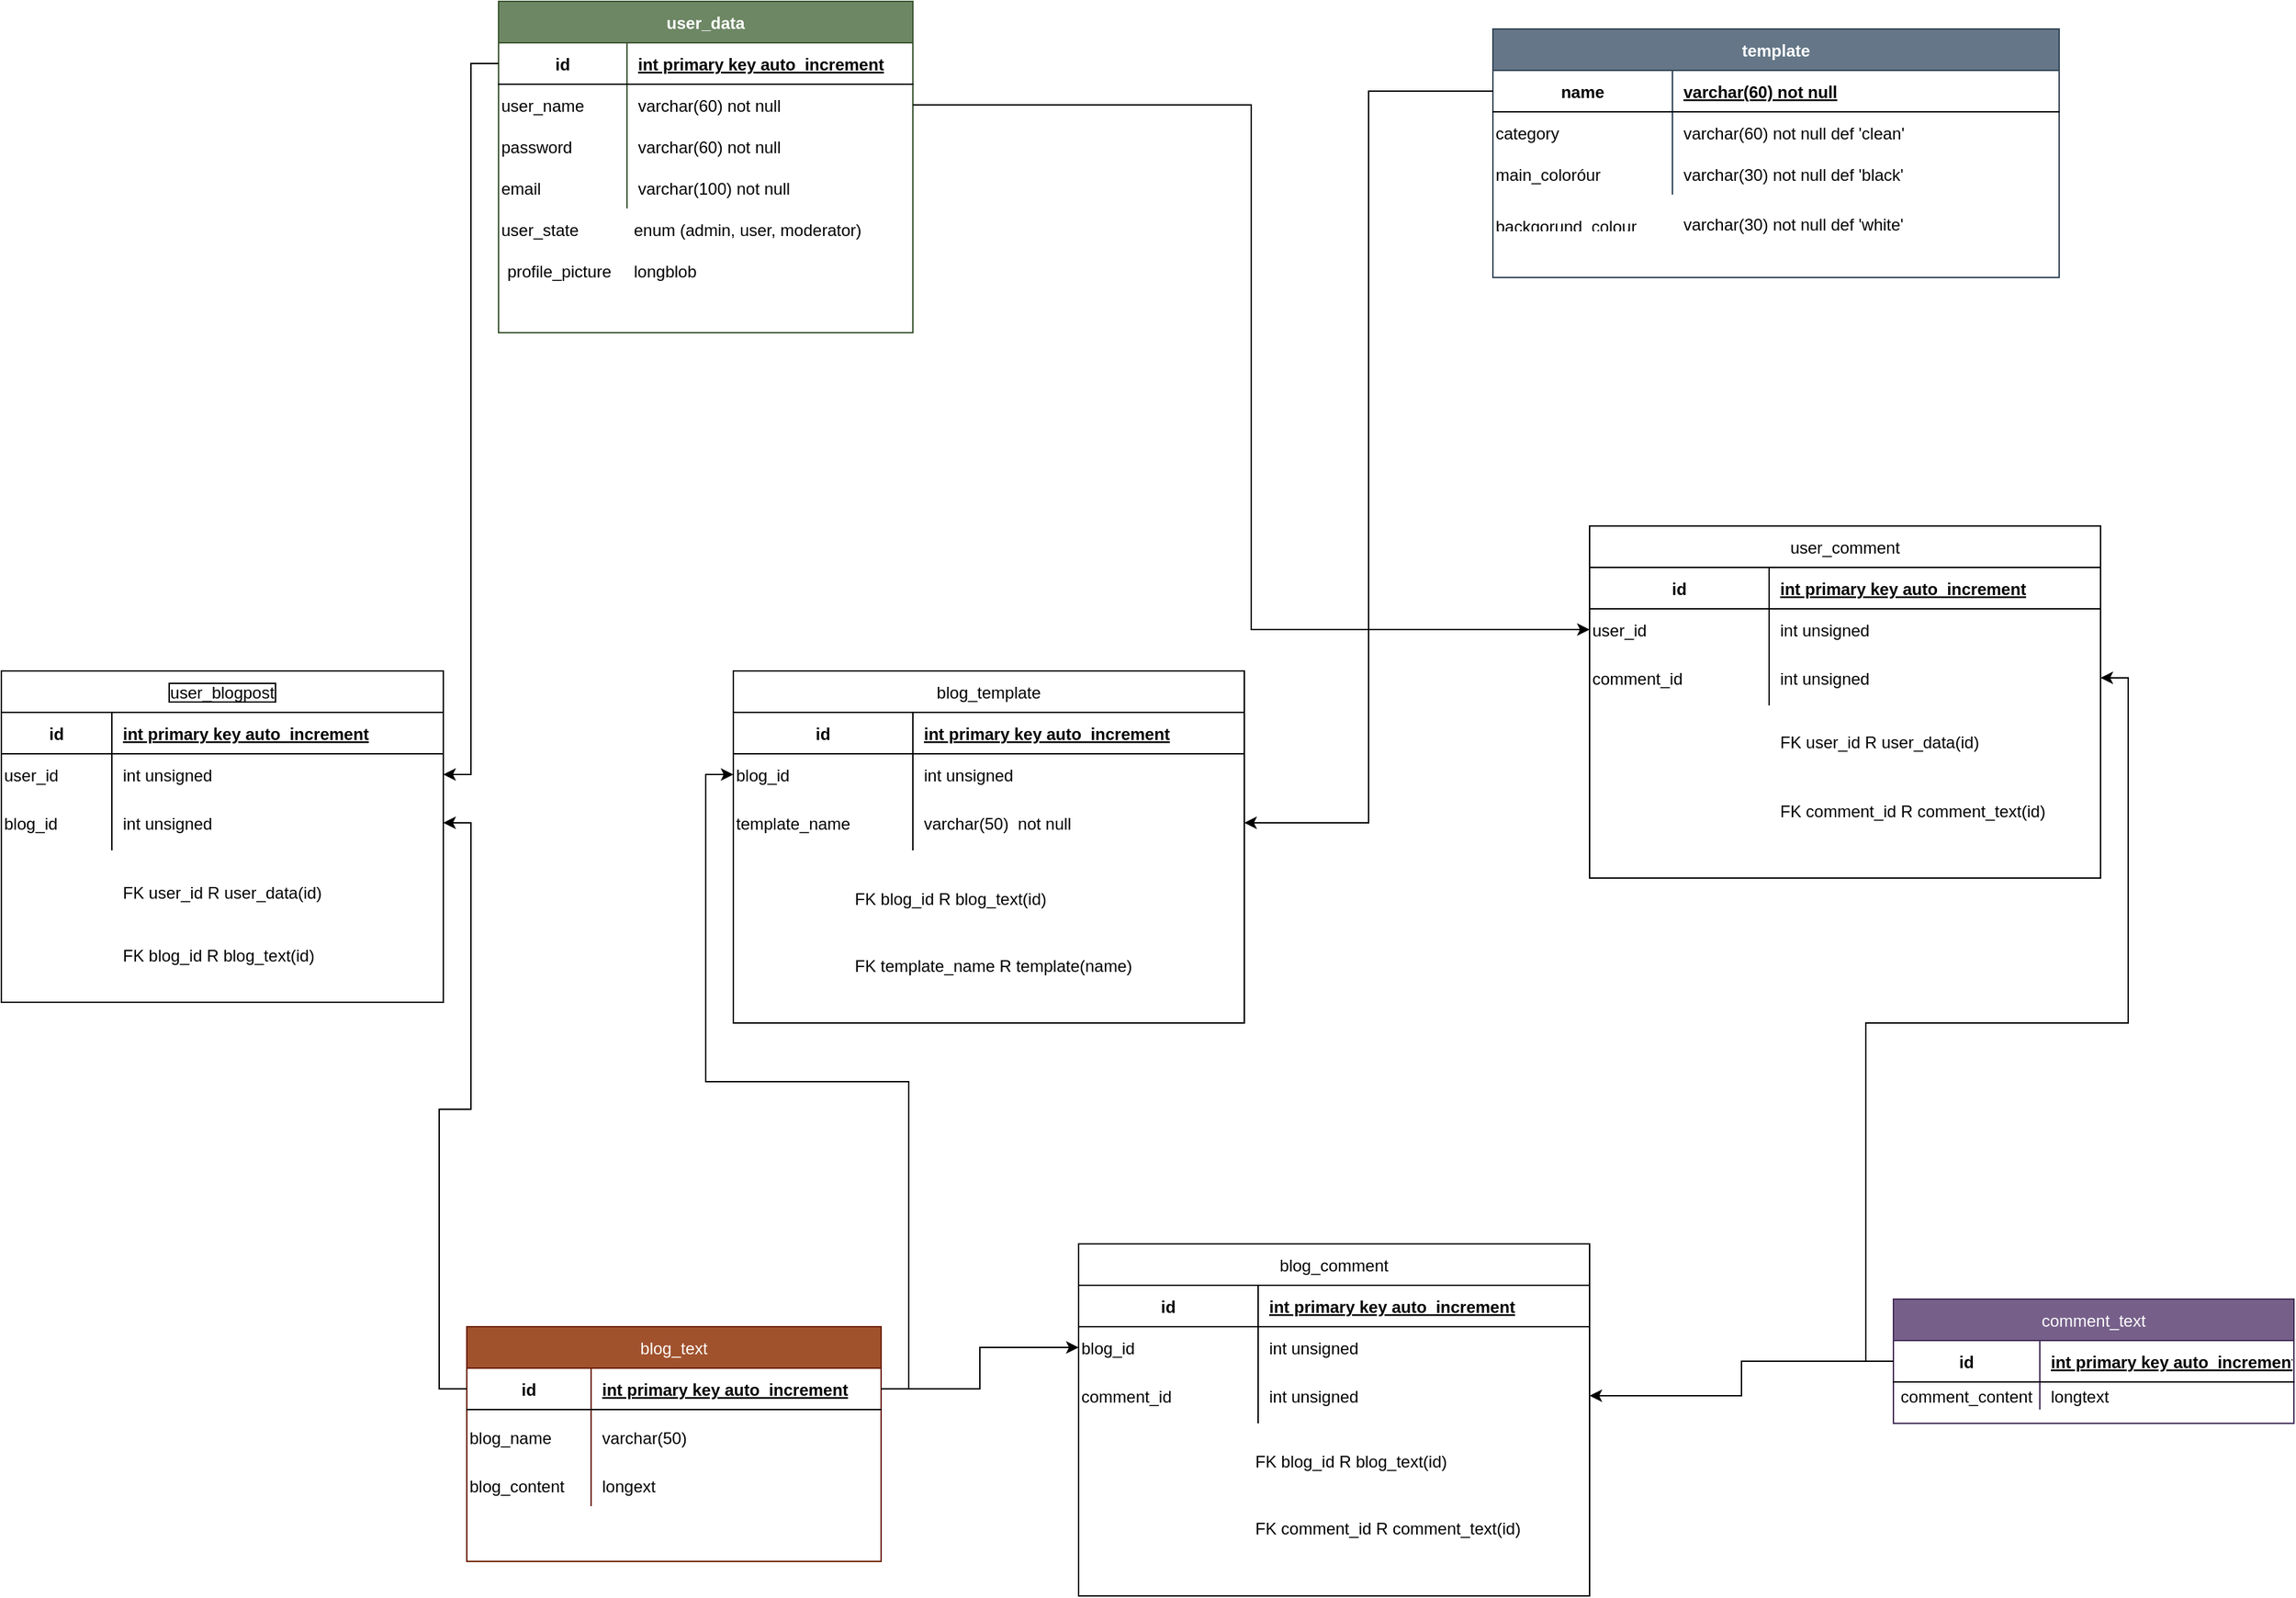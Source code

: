 <mxfile version="15.4.3" type="github">
  <diagram id="SPCeOT56AMdzjo2Sd9za" name="Blog_applicationDB_diagram">
    <mxGraphModel dx="2391" dy="2041" grid="1" gridSize="10" guides="1" tooltips="1" connect="1" arrows="1" fold="1" page="1" pageScale="1" pageWidth="827" pageHeight="1169" math="0" shadow="0">
      <root>
        <mxCell id="0" />
        <mxCell id="1" parent="0" />
        <mxCell id="ow447sVKTbxCxxCB1ptR-23" value="" style="group" parent="1" vertex="1" connectable="0">
          <mxGeometry x="-390" y="-100" width="330" height="240" as="geometry" />
        </mxCell>
        <mxCell id="ow447sVKTbxCxxCB1ptR-15" value="profile_picture" style="shape=partialRectangle;connectable=0;fillColor=none;top=0;left=0;bottom=0;right=0;editable=1;overflow=hidden;" parent="ow447sVKTbxCxxCB1ptR-23" vertex="1">
          <mxGeometry x="-21" y="180" width="130" height="30" as="geometry">
            <mxRectangle width="30" height="30" as="alternateBounds" />
          </mxGeometry>
        </mxCell>
        <mxCell id="ow447sVKTbxCxxCB1ptR-21" value="" style="shape=partialRectangle;connectable=0;fillColor=none;top=0;left=0;bottom=0;right=0;align=left;spacingLeft=6;overflow=hidden;" parent="ow447sVKTbxCxxCB1ptR-23" vertex="1">
          <mxGeometry x="30" y="210" width="240" height="30" as="geometry">
            <mxRectangle width="240" height="30" as="alternateBounds" />
          </mxGeometry>
        </mxCell>
        <mxCell id="NAudPtJrV0JuPCTQ65x1-151" value="" style="group" parent="ow447sVKTbxCxxCB1ptR-23" vertex="1" connectable="0">
          <mxGeometry width="330" height="240" as="geometry" />
        </mxCell>
        <mxCell id="ow447sVKTbxCxxCB1ptR-2" value="user_data" style="shape=table;startSize=30;container=1;collapsible=1;childLayout=tableLayout;fixedRows=1;rowLines=0;fontStyle=1;align=center;resizeLast=1;fillColor=#6d8764;strokeColor=#3A5431;fontColor=#ffffff;" parent="NAudPtJrV0JuPCTQ65x1-151" vertex="1">
          <mxGeometry width="300" height="240" as="geometry" />
        </mxCell>
        <mxCell id="ow447sVKTbxCxxCB1ptR-3" value="" style="shape=partialRectangle;collapsible=0;dropTarget=0;pointerEvents=0;fillColor=none;top=0;left=0;bottom=1;right=0;points=[[0,0.5],[1,0.5]];portConstraint=eastwest;" parent="ow447sVKTbxCxxCB1ptR-2" vertex="1">
          <mxGeometry y="30" width="300" height="30" as="geometry" />
        </mxCell>
        <mxCell id="ow447sVKTbxCxxCB1ptR-4" value="id" style="shape=partialRectangle;connectable=0;fillColor=none;top=0;left=0;bottom=0;right=0;fontStyle=1;overflow=hidden;" parent="ow447sVKTbxCxxCB1ptR-3" vertex="1">
          <mxGeometry width="93" height="30" as="geometry">
            <mxRectangle width="93" height="30" as="alternateBounds" />
          </mxGeometry>
        </mxCell>
        <mxCell id="ow447sVKTbxCxxCB1ptR-5" value="int primary key auto_increment" style="shape=partialRectangle;connectable=0;fillColor=none;top=0;left=0;bottom=0;right=0;align=left;spacingLeft=6;fontStyle=5;overflow=hidden;" parent="ow447sVKTbxCxxCB1ptR-3" vertex="1">
          <mxGeometry x="93" width="207" height="30" as="geometry">
            <mxRectangle width="207" height="30" as="alternateBounds" />
          </mxGeometry>
        </mxCell>
        <mxCell id="ow447sVKTbxCxxCB1ptR-6" value="" style="shape=partialRectangle;collapsible=0;dropTarget=0;pointerEvents=0;fillColor=none;top=0;left=0;bottom=0;right=0;points=[[0,0.5],[1,0.5]];portConstraint=eastwest;" parent="ow447sVKTbxCxxCB1ptR-2" vertex="1">
          <mxGeometry y="60" width="300" height="30" as="geometry" />
        </mxCell>
        <mxCell id="ow447sVKTbxCxxCB1ptR-7" value="user_name" style="shape=partialRectangle;connectable=0;fillColor=none;top=0;left=0;bottom=0;right=0;editable=1;overflow=hidden;align=left;" parent="ow447sVKTbxCxxCB1ptR-6" vertex="1">
          <mxGeometry width="93" height="30" as="geometry">
            <mxRectangle width="93" height="30" as="alternateBounds" />
          </mxGeometry>
        </mxCell>
        <mxCell id="ow447sVKTbxCxxCB1ptR-8" value="varchar(60) not null" style="shape=partialRectangle;connectable=0;fillColor=none;top=0;left=0;bottom=0;right=0;align=left;spacingLeft=6;overflow=hidden;" parent="ow447sVKTbxCxxCB1ptR-6" vertex="1">
          <mxGeometry x="93" width="207" height="30" as="geometry">
            <mxRectangle width="207" height="30" as="alternateBounds" />
          </mxGeometry>
        </mxCell>
        <mxCell id="ow447sVKTbxCxxCB1ptR-9" value="" style="shape=partialRectangle;collapsible=0;dropTarget=0;pointerEvents=0;fillColor=none;top=0;left=0;bottom=0;right=0;points=[[0,0.5],[1,0.5]];portConstraint=eastwest;" parent="ow447sVKTbxCxxCB1ptR-2" vertex="1">
          <mxGeometry y="90" width="300" height="30" as="geometry" />
        </mxCell>
        <mxCell id="ow447sVKTbxCxxCB1ptR-10" value="password" style="shape=partialRectangle;connectable=0;fillColor=none;top=0;left=0;bottom=0;right=0;editable=1;overflow=hidden;align=left;" parent="ow447sVKTbxCxxCB1ptR-9" vertex="1">
          <mxGeometry width="93" height="30" as="geometry">
            <mxRectangle width="93" height="30" as="alternateBounds" />
          </mxGeometry>
        </mxCell>
        <mxCell id="ow447sVKTbxCxxCB1ptR-11" value="varchar(60) not null" style="shape=partialRectangle;connectable=0;fillColor=none;top=0;left=0;bottom=0;right=0;align=left;spacingLeft=6;overflow=hidden;" parent="ow447sVKTbxCxxCB1ptR-9" vertex="1">
          <mxGeometry x="93" width="207" height="30" as="geometry">
            <mxRectangle width="207" height="30" as="alternateBounds" />
          </mxGeometry>
        </mxCell>
        <mxCell id="ow447sVKTbxCxxCB1ptR-12" value="" style="shape=partialRectangle;collapsible=0;dropTarget=0;pointerEvents=0;fillColor=none;top=0;left=0;bottom=0;right=0;points=[[0,0.5],[1,0.5]];portConstraint=eastwest;" parent="ow447sVKTbxCxxCB1ptR-2" vertex="1">
          <mxGeometry y="120" width="300" height="30" as="geometry" />
        </mxCell>
        <mxCell id="ow447sVKTbxCxxCB1ptR-13" value="email" style="shape=partialRectangle;connectable=0;fillColor=none;top=0;left=0;bottom=0;right=0;editable=1;overflow=hidden;align=left;" parent="ow447sVKTbxCxxCB1ptR-12" vertex="1">
          <mxGeometry width="93" height="30" as="geometry">
            <mxRectangle width="93" height="30" as="alternateBounds" />
          </mxGeometry>
        </mxCell>
        <mxCell id="ow447sVKTbxCxxCB1ptR-14" value="varchar(100) not null" style="shape=partialRectangle;connectable=0;fillColor=none;top=0;left=0;bottom=0;right=0;align=left;spacingLeft=6;overflow=hidden;" parent="ow447sVKTbxCxxCB1ptR-12" vertex="1">
          <mxGeometry x="93" width="207" height="30" as="geometry">
            <mxRectangle width="207" height="30" as="alternateBounds" />
          </mxGeometry>
        </mxCell>
        <mxCell id="ow447sVKTbxCxxCB1ptR-17" value="" style="shape=partialRectangle;connectable=0;fillColor=none;top=0;left=0;bottom=0;right=0;editable=1;overflow=hidden;" parent="NAudPtJrV0JuPCTQ65x1-151" vertex="1">
          <mxGeometry y="210" width="30" height="30" as="geometry">
            <mxRectangle width="30" height="30" as="alternateBounds" />
          </mxGeometry>
        </mxCell>
        <mxCell id="ow447sVKTbxCxxCB1ptR-20" value="enum (admin, user, moderator)" style="shape=partialRectangle;connectable=0;fillColor=none;top=0;left=0;bottom=0;right=0;align=left;spacingLeft=6;overflow=hidden;" parent="NAudPtJrV0JuPCTQ65x1-151" vertex="1">
          <mxGeometry x="90" y="150" width="240" height="30" as="geometry">
            <mxRectangle width="240" height="30" as="alternateBounds" />
          </mxGeometry>
        </mxCell>
        <mxCell id="ow447sVKTbxCxxCB1ptR-16" value="user_state" style="shape=partialRectangle;connectable=0;fillColor=none;top=0;left=0;bottom=0;right=0;editable=1;overflow=hidden;align=left;" parent="NAudPtJrV0JuPCTQ65x1-151" vertex="1">
          <mxGeometry y="150" width="70" height="30" as="geometry">
            <mxRectangle width="30" height="30" as="alternateBounds" />
          </mxGeometry>
        </mxCell>
        <mxCell id="ow447sVKTbxCxxCB1ptR-19" value="longblob" style="shape=partialRectangle;connectable=0;fillColor=none;top=0;left=0;bottom=0;right=0;align=left;spacingLeft=6;overflow=hidden;" parent="NAudPtJrV0JuPCTQ65x1-151" vertex="1">
          <mxGeometry x="90" y="180" width="240" height="30" as="geometry">
            <mxRectangle width="240" height="30" as="alternateBounds" />
          </mxGeometry>
        </mxCell>
        <mxCell id="ow447sVKTbxCxxCB1ptR-24" value="" style="group;align=left;" parent="1" vertex="1" connectable="0">
          <mxGeometry x="330" y="-90" width="410" height="220" as="geometry" />
        </mxCell>
        <mxCell id="NAudPtJrV0JuPCTQ65x1-162" value="" style="group" parent="ow447sVKTbxCxxCB1ptR-24" vertex="1" connectable="0">
          <mxGeometry y="10" width="410" height="180" as="geometry" />
        </mxCell>
        <mxCell id="ow447sVKTbxCxxCB1ptR-25" value="template" style="shape=table;startSize=30;container=1;collapsible=1;childLayout=tableLayout;fixedRows=1;rowLines=0;fontStyle=1;align=center;resizeLast=1;fillColor=#647687;strokeColor=#314354;fontColor=#ffffff;" parent="NAudPtJrV0JuPCTQ65x1-162" vertex="1">
          <mxGeometry width="410" height="180" as="geometry" />
        </mxCell>
        <mxCell id="ow447sVKTbxCxxCB1ptR-26" value="" style="shape=partialRectangle;collapsible=0;dropTarget=0;pointerEvents=0;fillColor=none;top=0;left=0;bottom=1;right=0;points=[[0,0.5],[1,0.5]];portConstraint=eastwest;" parent="ow447sVKTbxCxxCB1ptR-25" vertex="1">
          <mxGeometry y="30" width="410" height="30" as="geometry" />
        </mxCell>
        <mxCell id="ow447sVKTbxCxxCB1ptR-27" value="name" style="shape=partialRectangle;connectable=0;fillColor=none;top=0;left=0;bottom=0;right=0;fontStyle=1;overflow=hidden;" parent="ow447sVKTbxCxxCB1ptR-26" vertex="1">
          <mxGeometry width="130" height="30" as="geometry">
            <mxRectangle width="130" height="30" as="alternateBounds" />
          </mxGeometry>
        </mxCell>
        <mxCell id="ow447sVKTbxCxxCB1ptR-28" value="varchar(60) not null" style="shape=partialRectangle;connectable=0;fillColor=none;top=0;left=0;bottom=0;right=0;align=left;spacingLeft=6;fontStyle=5;overflow=hidden;" parent="ow447sVKTbxCxxCB1ptR-26" vertex="1">
          <mxGeometry x="130" width="280" height="30" as="geometry">
            <mxRectangle width="280" height="30" as="alternateBounds" />
          </mxGeometry>
        </mxCell>
        <mxCell id="ow447sVKTbxCxxCB1ptR-32" value="" style="shape=partialRectangle;collapsible=0;dropTarget=0;pointerEvents=0;fillColor=none;top=0;left=0;bottom=0;right=0;points=[[0,0.5],[1,0.5]];portConstraint=eastwest;" parent="ow447sVKTbxCxxCB1ptR-25" vertex="1">
          <mxGeometry y="60" width="410" height="30" as="geometry" />
        </mxCell>
        <mxCell id="ow447sVKTbxCxxCB1ptR-33" value="category" style="shape=partialRectangle;connectable=0;fillColor=none;top=0;left=0;bottom=0;right=0;editable=1;overflow=hidden;align=left;" parent="ow447sVKTbxCxxCB1ptR-32" vertex="1">
          <mxGeometry width="130" height="30" as="geometry">
            <mxRectangle width="130" height="30" as="alternateBounds" />
          </mxGeometry>
        </mxCell>
        <mxCell id="ow447sVKTbxCxxCB1ptR-34" value="varchar(60) not null def &#39;clean&#39;" style="shape=partialRectangle;connectable=0;fillColor=none;top=0;left=0;bottom=0;right=0;align=left;spacingLeft=6;overflow=hidden;" parent="ow447sVKTbxCxxCB1ptR-32" vertex="1">
          <mxGeometry x="130" width="280" height="30" as="geometry">
            <mxRectangle width="280" height="30" as="alternateBounds" />
          </mxGeometry>
        </mxCell>
        <mxCell id="ow447sVKTbxCxxCB1ptR-35" value="" style="shape=partialRectangle;collapsible=0;dropTarget=0;pointerEvents=0;fillColor=none;top=0;left=0;bottom=0;right=0;points=[[0,0.5],[1,0.5]];portConstraint=eastwest;" parent="ow447sVKTbxCxxCB1ptR-25" vertex="1">
          <mxGeometry y="90" width="410" height="30" as="geometry" />
        </mxCell>
        <mxCell id="ow447sVKTbxCxxCB1ptR-36" value="main_coloróur" style="shape=partialRectangle;connectable=0;fillColor=none;top=0;left=0;bottom=0;right=0;editable=1;overflow=hidden;align=left;" parent="ow447sVKTbxCxxCB1ptR-35" vertex="1">
          <mxGeometry width="130" height="30" as="geometry">
            <mxRectangle width="130" height="30" as="alternateBounds" />
          </mxGeometry>
        </mxCell>
        <mxCell id="ow447sVKTbxCxxCB1ptR-37" value="varchar(30) not null def &#39;black&#39;" style="shape=partialRectangle;connectable=0;fillColor=none;top=0;left=0;bottom=0;right=0;align=left;spacingLeft=6;overflow=hidden;" parent="ow447sVKTbxCxxCB1ptR-35" vertex="1">
          <mxGeometry x="130" width="280" height="30" as="geometry">
            <mxRectangle width="280" height="30" as="alternateBounds" />
          </mxGeometry>
        </mxCell>
        <mxCell id="ow447sVKTbxCxxCB1ptR-38" value="backgorund_colour" style="shape=partialRectangle;connectable=0;fillColor=none;top=0;left=0;bottom=0;right=0;editable=1;overflow=hidden;align=left;" parent="NAudPtJrV0JuPCTQ65x1-162" vertex="1">
          <mxGeometry y="134.69" width="130" height="13.11" as="geometry">
            <mxRectangle width="30" height="30" as="alternateBounds" />
          </mxGeometry>
        </mxCell>
        <mxCell id="ow447sVKTbxCxxCB1ptR-41" value="varchar(30) not null def &#39;white&#39;" style="shape=partialRectangle;connectable=0;fillColor=none;top=0;left=0;bottom=0;right=0;align=left;spacingLeft=6;overflow=hidden;" parent="NAudPtJrV0JuPCTQ65x1-162" vertex="1">
          <mxGeometry x="130" y="129.995" width="240" height="22.5" as="geometry">
            <mxRectangle width="240" height="30" as="alternateBounds" />
          </mxGeometry>
        </mxCell>
        <mxCell id="ow447sVKTbxCxxCB1ptR-44" value="blog_text" style="shape=table;startSize=30;container=1;collapsible=1;childLayout=tableLayout;fixedRows=1;rowLines=0;fontStyle=0;align=center;resizeLast=1;fillColor=#a0522d;strokeColor=#6D1F00;fontColor=#ffffff;" parent="1" vertex="1">
          <mxGeometry x="-413" y="860" width="300" height="170" as="geometry" />
        </mxCell>
        <mxCell id="ow447sVKTbxCxxCB1ptR-45" value="" style="shape=partialRectangle;collapsible=0;dropTarget=0;pointerEvents=0;fillColor=none;top=0;left=0;bottom=1;right=0;points=[[0,0.5],[1,0.5]];portConstraint=eastwest;" parent="ow447sVKTbxCxxCB1ptR-44" vertex="1">
          <mxGeometry y="30" width="300" height="30" as="geometry" />
        </mxCell>
        <mxCell id="ow447sVKTbxCxxCB1ptR-46" value="id" style="shape=partialRectangle;connectable=0;fillColor=none;top=0;left=0;bottom=0;right=0;fontStyle=1;overflow=hidden;" parent="ow447sVKTbxCxxCB1ptR-45" vertex="1">
          <mxGeometry width="90" height="30" as="geometry">
            <mxRectangle width="90" height="30" as="alternateBounds" />
          </mxGeometry>
        </mxCell>
        <mxCell id="ow447sVKTbxCxxCB1ptR-47" value="int primary key auto_increment" style="shape=partialRectangle;connectable=0;fillColor=none;top=0;left=0;bottom=0;right=0;align=left;spacingLeft=6;fontStyle=5;overflow=hidden;" parent="ow447sVKTbxCxxCB1ptR-45" vertex="1">
          <mxGeometry x="90" width="210" height="30" as="geometry">
            <mxRectangle width="210" height="30" as="alternateBounds" />
          </mxGeometry>
        </mxCell>
        <mxCell id="ow447sVKTbxCxxCB1ptR-51" value="" style="shape=partialRectangle;collapsible=0;dropTarget=0;pointerEvents=0;fillColor=none;top=0;left=0;bottom=0;right=0;points=[[0,0.5],[1,0.5]];portConstraint=eastwest;" parent="ow447sVKTbxCxxCB1ptR-44" vertex="1">
          <mxGeometry y="60" width="300" height="40" as="geometry" />
        </mxCell>
        <mxCell id="ow447sVKTbxCxxCB1ptR-52" value="blog_name" style="shape=partialRectangle;connectable=0;fillColor=none;top=0;left=0;bottom=0;right=0;editable=1;overflow=hidden;align=left;" parent="ow447sVKTbxCxxCB1ptR-51" vertex="1">
          <mxGeometry width="90" height="40" as="geometry">
            <mxRectangle width="90" height="40" as="alternateBounds" />
          </mxGeometry>
        </mxCell>
        <mxCell id="ow447sVKTbxCxxCB1ptR-53" value="varchar(50)" style="shape=partialRectangle;connectable=0;fillColor=none;top=0;left=0;bottom=0;right=0;align=left;spacingLeft=6;overflow=hidden;" parent="ow447sVKTbxCxxCB1ptR-51" vertex="1">
          <mxGeometry x="90" width="210" height="40" as="geometry">
            <mxRectangle width="210" height="40" as="alternateBounds" />
          </mxGeometry>
        </mxCell>
        <mxCell id="ow447sVKTbxCxxCB1ptR-48" value="" style="shape=partialRectangle;collapsible=0;dropTarget=0;pointerEvents=0;fillColor=none;top=0;left=0;bottom=0;right=0;points=[[0,0.5],[1,0.5]];portConstraint=eastwest;" parent="ow447sVKTbxCxxCB1ptR-44" vertex="1">
          <mxGeometry y="100" width="300" height="30" as="geometry" />
        </mxCell>
        <mxCell id="ow447sVKTbxCxxCB1ptR-49" value="blog_content" style="shape=partialRectangle;connectable=0;fillColor=none;top=0;left=0;bottom=0;right=0;editable=1;overflow=hidden;align=left;" parent="ow447sVKTbxCxxCB1ptR-48" vertex="1">
          <mxGeometry width="90" height="30" as="geometry">
            <mxRectangle width="90" height="30" as="alternateBounds" />
          </mxGeometry>
        </mxCell>
        <mxCell id="ow447sVKTbxCxxCB1ptR-50" value="longext" style="shape=partialRectangle;connectable=0;fillColor=none;top=0;left=0;bottom=0;right=0;align=left;spacingLeft=6;overflow=hidden;" parent="ow447sVKTbxCxxCB1ptR-48" vertex="1">
          <mxGeometry x="90" width="210" height="30" as="geometry">
            <mxRectangle width="210" height="30" as="alternateBounds" />
          </mxGeometry>
        </mxCell>
        <mxCell id="NAudPtJrV0JuPCTQ65x1-4" value="comment_text" style="shape=table;startSize=30;container=1;collapsible=1;childLayout=tableLayout;fixedRows=1;rowLines=0;fontStyle=0;align=center;resizeLast=1;fillColor=#76608a;strokeColor=#432D57;fontColor=#ffffff;" parent="1" vertex="1">
          <mxGeometry x="620" y="840" width="290" height="90" as="geometry" />
        </mxCell>
        <mxCell id="NAudPtJrV0JuPCTQ65x1-5" value="" style="shape=partialRectangle;collapsible=0;dropTarget=0;pointerEvents=0;fillColor=none;top=0;left=0;bottom=1;right=0;points=[[0,0.5],[1,0.5]];portConstraint=eastwest;" parent="NAudPtJrV0JuPCTQ65x1-4" vertex="1">
          <mxGeometry y="30" width="290" height="30" as="geometry" />
        </mxCell>
        <mxCell id="NAudPtJrV0JuPCTQ65x1-6" value="id" style="shape=partialRectangle;connectable=0;fillColor=none;top=0;left=0;bottom=0;right=0;fontStyle=1;overflow=hidden;" parent="NAudPtJrV0JuPCTQ65x1-5" vertex="1">
          <mxGeometry width="106" height="30" as="geometry">
            <mxRectangle width="106" height="30" as="alternateBounds" />
          </mxGeometry>
        </mxCell>
        <mxCell id="NAudPtJrV0JuPCTQ65x1-7" value="int primary key auto_increment" style="shape=partialRectangle;connectable=0;fillColor=none;top=0;left=0;bottom=0;right=0;align=left;spacingLeft=6;fontStyle=5;overflow=hidden;" parent="NAudPtJrV0JuPCTQ65x1-5" vertex="1">
          <mxGeometry x="106" width="184" height="30" as="geometry">
            <mxRectangle width="184" height="30" as="alternateBounds" />
          </mxGeometry>
        </mxCell>
        <mxCell id="NAudPtJrV0JuPCTQ65x1-8" value="" style="shape=partialRectangle;collapsible=0;dropTarget=0;pointerEvents=0;fillColor=none;top=0;left=0;bottom=0;right=0;points=[[0,0.5],[1,0.5]];portConstraint=eastwest;" parent="NAudPtJrV0JuPCTQ65x1-4" vertex="1">
          <mxGeometry y="60" width="290" height="20" as="geometry" />
        </mxCell>
        <mxCell id="NAudPtJrV0JuPCTQ65x1-9" value="comment_content" style="shape=partialRectangle;connectable=0;fillColor=none;top=0;left=0;bottom=0;right=0;editable=1;overflow=hidden;" parent="NAudPtJrV0JuPCTQ65x1-8" vertex="1">
          <mxGeometry width="106" height="20" as="geometry">
            <mxRectangle width="106" height="20" as="alternateBounds" />
          </mxGeometry>
        </mxCell>
        <mxCell id="NAudPtJrV0JuPCTQ65x1-10" value="longtext" style="shape=partialRectangle;connectable=0;fillColor=none;top=0;left=0;bottom=0;right=0;align=left;spacingLeft=6;overflow=hidden;" parent="NAudPtJrV0JuPCTQ65x1-8" vertex="1">
          <mxGeometry x="106" width="184" height="20" as="geometry">
            <mxRectangle width="184" height="20" as="alternateBounds" />
          </mxGeometry>
        </mxCell>
        <mxCell id="NAudPtJrV0JuPCTQ65x1-42" value="" style="group" parent="1" vertex="1" connectable="0">
          <mxGeometry x="-750" y="385" width="320" height="240" as="geometry" />
        </mxCell>
        <mxCell id="NAudPtJrV0JuPCTQ65x1-28" value="user_blogpost" style="shape=table;startSize=30;container=1;collapsible=1;childLayout=tableLayout;fixedRows=1;rowLines=0;fontStyle=0;align=center;resizeLast=1;labelBackgroundColor=default;labelBorderColor=#000000;rounded=0;" parent="NAudPtJrV0JuPCTQ65x1-42" vertex="1">
          <mxGeometry width="320" height="240" as="geometry" />
        </mxCell>
        <mxCell id="NAudPtJrV0JuPCTQ65x1-29" value="" style="shape=partialRectangle;collapsible=0;dropTarget=0;pointerEvents=0;fillColor=none;top=0;left=0;bottom=1;right=0;points=[[0,0.5],[1,0.5]];portConstraint=eastwest;" parent="NAudPtJrV0JuPCTQ65x1-28" vertex="1">
          <mxGeometry y="30" width="320" height="30" as="geometry" />
        </mxCell>
        <mxCell id="NAudPtJrV0JuPCTQ65x1-30" value="id" style="shape=partialRectangle;connectable=0;fillColor=none;top=0;left=0;bottom=0;right=0;fontStyle=1;overflow=hidden;" parent="NAudPtJrV0JuPCTQ65x1-29" vertex="1">
          <mxGeometry width="80" height="30" as="geometry">
            <mxRectangle width="80" height="30" as="alternateBounds" />
          </mxGeometry>
        </mxCell>
        <mxCell id="NAudPtJrV0JuPCTQ65x1-31" value="int primary key auto_increment" style="shape=partialRectangle;connectable=0;fillColor=none;top=0;left=0;bottom=0;right=0;align=left;spacingLeft=6;fontStyle=5;overflow=hidden;" parent="NAudPtJrV0JuPCTQ65x1-29" vertex="1">
          <mxGeometry x="80" width="240" height="30" as="geometry">
            <mxRectangle width="240" height="30" as="alternateBounds" />
          </mxGeometry>
        </mxCell>
        <mxCell id="NAudPtJrV0JuPCTQ65x1-32" value="" style="shape=partialRectangle;collapsible=0;dropTarget=0;pointerEvents=0;fillColor=none;top=0;left=0;bottom=0;right=0;points=[[0,0.5],[1,0.5]];portConstraint=eastwest;" parent="NAudPtJrV0JuPCTQ65x1-28" vertex="1">
          <mxGeometry y="60" width="320" height="30" as="geometry" />
        </mxCell>
        <mxCell id="NAudPtJrV0JuPCTQ65x1-33" value="user_id" style="shape=partialRectangle;connectable=0;fillColor=none;top=0;left=0;bottom=0;right=0;editable=1;overflow=hidden;align=left;" parent="NAudPtJrV0JuPCTQ65x1-32" vertex="1">
          <mxGeometry width="80" height="30" as="geometry">
            <mxRectangle width="80" height="30" as="alternateBounds" />
          </mxGeometry>
        </mxCell>
        <mxCell id="NAudPtJrV0JuPCTQ65x1-34" value="int unsigned" style="shape=partialRectangle;connectable=0;fillColor=none;top=0;left=0;bottom=0;right=0;align=left;spacingLeft=6;overflow=hidden;" parent="NAudPtJrV0JuPCTQ65x1-32" vertex="1">
          <mxGeometry x="80" width="240" height="30" as="geometry">
            <mxRectangle width="240" height="30" as="alternateBounds" />
          </mxGeometry>
        </mxCell>
        <mxCell id="NAudPtJrV0JuPCTQ65x1-35" value="" style="shape=partialRectangle;collapsible=0;dropTarget=0;pointerEvents=0;fillColor=none;top=0;left=0;bottom=0;right=0;points=[[0,0.5],[1,0.5]];portConstraint=eastwest;" parent="NAudPtJrV0JuPCTQ65x1-28" vertex="1">
          <mxGeometry y="90" width="320" height="40" as="geometry" />
        </mxCell>
        <mxCell id="NAudPtJrV0JuPCTQ65x1-36" value="blog_id" style="shape=partialRectangle;connectable=0;fillColor=none;top=0;left=0;bottom=0;right=0;editable=1;overflow=hidden;align=left;" parent="NAudPtJrV0JuPCTQ65x1-35" vertex="1">
          <mxGeometry width="80" height="40" as="geometry">
            <mxRectangle width="80" height="40" as="alternateBounds" />
          </mxGeometry>
        </mxCell>
        <mxCell id="NAudPtJrV0JuPCTQ65x1-37" value="int unsigned" style="shape=partialRectangle;connectable=0;fillColor=none;top=0;left=0;bottom=0;right=0;align=left;spacingLeft=6;overflow=hidden;" parent="NAudPtJrV0JuPCTQ65x1-35" vertex="1">
          <mxGeometry x="80" width="240" height="40" as="geometry">
            <mxRectangle width="240" height="40" as="alternateBounds" />
          </mxGeometry>
        </mxCell>
        <mxCell id="NAudPtJrV0JuPCTQ65x1-40" value="FK user_id R user_data(id)" style="shape=partialRectangle;connectable=0;fillColor=none;top=0;left=0;bottom=0;right=0;align=left;spacingLeft=6;overflow=hidden;" parent="NAudPtJrV0JuPCTQ65x1-42" vertex="1">
          <mxGeometry x="79.996" y="137.143" width="284.444" height="45.714" as="geometry">
            <mxRectangle width="240" height="40" as="alternateBounds" />
          </mxGeometry>
        </mxCell>
        <mxCell id="NAudPtJrV0JuPCTQ65x1-41" value="FK blog_id R blog_text(id)" style="shape=partialRectangle;connectable=0;fillColor=none;top=0;left=0;bottom=0;right=0;align=left;spacingLeft=6;overflow=hidden;" parent="NAudPtJrV0JuPCTQ65x1-42" vertex="1">
          <mxGeometry x="79.996" y="182.857" width="284.444" height="45.714" as="geometry">
            <mxRectangle width="240" height="40" as="alternateBounds" />
          </mxGeometry>
        </mxCell>
        <mxCell id="NAudPtJrV0JuPCTQ65x1-136" value="" style="group" parent="1" vertex="1" connectable="0">
          <mxGeometry x="400" y="280" width="370" height="255" as="geometry" />
        </mxCell>
        <mxCell id="NAudPtJrV0JuPCTQ65x1-141" value="" style="group" parent="NAudPtJrV0JuPCTQ65x1-136" vertex="1" connectable="0">
          <mxGeometry width="370" height="255.0" as="geometry" />
        </mxCell>
        <mxCell id="NAudPtJrV0JuPCTQ65x1-122" value="user_comment" style="shape=table;startSize=30;container=1;collapsible=1;childLayout=tableLayout;fixedRows=1;rowLines=0;fontStyle=0;align=center;resizeLast=1;" parent="NAudPtJrV0JuPCTQ65x1-141" vertex="1">
          <mxGeometry width="370" height="255.0" as="geometry" />
        </mxCell>
        <mxCell id="NAudPtJrV0JuPCTQ65x1-123" value="" style="shape=partialRectangle;collapsible=0;dropTarget=0;pointerEvents=0;fillColor=none;top=0;left=0;bottom=1;right=0;points=[[0,0.5],[1,0.5]];portConstraint=eastwest;" parent="NAudPtJrV0JuPCTQ65x1-122" vertex="1">
          <mxGeometry y="30" width="370" height="30" as="geometry" />
        </mxCell>
        <mxCell id="NAudPtJrV0JuPCTQ65x1-124" value="id" style="shape=partialRectangle;connectable=0;fillColor=none;top=0;left=0;bottom=0;right=0;fontStyle=1;overflow=hidden;" parent="NAudPtJrV0JuPCTQ65x1-123" vertex="1">
          <mxGeometry width="130" height="30" as="geometry">
            <mxRectangle width="130" height="30" as="alternateBounds" />
          </mxGeometry>
        </mxCell>
        <mxCell id="NAudPtJrV0JuPCTQ65x1-125" value="int primary key auto_increment" style="shape=partialRectangle;connectable=0;fillColor=none;top=0;left=0;bottom=0;right=0;align=left;spacingLeft=6;fontStyle=5;overflow=hidden;" parent="NAudPtJrV0JuPCTQ65x1-123" vertex="1">
          <mxGeometry x="130" width="240" height="30" as="geometry">
            <mxRectangle width="240" height="30" as="alternateBounds" />
          </mxGeometry>
        </mxCell>
        <mxCell id="NAudPtJrV0JuPCTQ65x1-126" value="" style="shape=partialRectangle;collapsible=0;dropTarget=0;pointerEvents=0;fillColor=none;top=0;left=0;bottom=0;right=0;points=[[0,0.5],[1,0.5]];portConstraint=eastwest;" parent="NAudPtJrV0JuPCTQ65x1-122" vertex="1">
          <mxGeometry y="60" width="370" height="30" as="geometry" />
        </mxCell>
        <mxCell id="NAudPtJrV0JuPCTQ65x1-127" value="user_id" style="shape=partialRectangle;connectable=0;fillColor=none;top=0;left=0;bottom=0;right=0;editable=1;overflow=hidden;align=left;" parent="NAudPtJrV0JuPCTQ65x1-126" vertex="1">
          <mxGeometry width="130" height="30" as="geometry">
            <mxRectangle width="130" height="30" as="alternateBounds" />
          </mxGeometry>
        </mxCell>
        <mxCell id="NAudPtJrV0JuPCTQ65x1-128" value="int unsigned" style="shape=partialRectangle;connectable=0;fillColor=none;top=0;left=0;bottom=0;right=0;align=left;spacingLeft=6;overflow=hidden;" parent="NAudPtJrV0JuPCTQ65x1-126" vertex="1">
          <mxGeometry x="130" width="240" height="30" as="geometry">
            <mxRectangle width="240" height="30" as="alternateBounds" />
          </mxGeometry>
        </mxCell>
        <mxCell id="NAudPtJrV0JuPCTQ65x1-129" value="" style="shape=partialRectangle;collapsible=0;dropTarget=0;pointerEvents=0;fillColor=none;top=0;left=0;bottom=0;right=0;points=[[0,0.5],[1,0.5]];portConstraint=eastwest;" parent="NAudPtJrV0JuPCTQ65x1-122" vertex="1">
          <mxGeometry y="90" width="370" height="40" as="geometry" />
        </mxCell>
        <mxCell id="NAudPtJrV0JuPCTQ65x1-130" value="comment_id" style="shape=partialRectangle;connectable=0;fillColor=none;top=0;left=0;bottom=0;right=0;editable=1;overflow=hidden;align=left;" parent="NAudPtJrV0JuPCTQ65x1-129" vertex="1">
          <mxGeometry width="130" height="40" as="geometry">
            <mxRectangle width="130" height="40" as="alternateBounds" />
          </mxGeometry>
        </mxCell>
        <mxCell id="NAudPtJrV0JuPCTQ65x1-131" value="int unsigned" style="shape=partialRectangle;connectable=0;fillColor=none;top=0;left=0;bottom=0;right=0;align=left;spacingLeft=6;overflow=hidden;" parent="NAudPtJrV0JuPCTQ65x1-129" vertex="1">
          <mxGeometry x="130" width="240" height="40" as="geometry">
            <mxRectangle width="240" height="40" as="alternateBounds" />
          </mxGeometry>
        </mxCell>
        <mxCell id="NAudPtJrV0JuPCTQ65x1-134" value="FK user_id R user_data(id)" style="shape=partialRectangle;connectable=0;fillColor=none;top=0;left=0;bottom=0;right=0;align=left;spacingLeft=6;overflow=hidden;" parent="NAudPtJrV0JuPCTQ65x1-141" vertex="1">
          <mxGeometry x="130" y="136" width="240" height="40" as="geometry">
            <mxRectangle width="240" height="40" as="alternateBounds" />
          </mxGeometry>
        </mxCell>
        <mxCell id="NAudPtJrV0JuPCTQ65x1-135" value="FK comment_id R comment_text(id)" style="shape=partialRectangle;connectable=0;fillColor=none;top=0;left=0;bottom=0;right=0;align=left;spacingLeft=6;overflow=hidden;" parent="NAudPtJrV0JuPCTQ65x1-141" vertex="1">
          <mxGeometry x="130" y="186" width="240" height="40" as="geometry">
            <mxRectangle width="240" height="40" as="alternateBounds" />
          </mxGeometry>
        </mxCell>
        <mxCell id="NAudPtJrV0JuPCTQ65x1-142" value="" style="group" parent="1" vertex="1" connectable="0">
          <mxGeometry x="30" y="800" width="448.893" height="255" as="geometry" />
        </mxCell>
        <mxCell id="NAudPtJrV0JuPCTQ65x1-95" value="blog_comment" style="shape=table;startSize=30;container=1;collapsible=1;childLayout=tableLayout;fixedRows=1;rowLines=0;fontStyle=0;align=center;resizeLast=1;" parent="NAudPtJrV0JuPCTQ65x1-142" vertex="1">
          <mxGeometry width="370" height="255.0" as="geometry" />
        </mxCell>
        <mxCell id="NAudPtJrV0JuPCTQ65x1-96" value="" style="shape=partialRectangle;collapsible=0;dropTarget=0;pointerEvents=0;fillColor=none;top=0;left=0;bottom=1;right=0;points=[[0,0.5],[1,0.5]];portConstraint=eastwest;" parent="NAudPtJrV0JuPCTQ65x1-95" vertex="1">
          <mxGeometry y="30" width="370" height="30" as="geometry" />
        </mxCell>
        <mxCell id="NAudPtJrV0JuPCTQ65x1-97" value="id" style="shape=partialRectangle;connectable=0;fillColor=none;top=0;left=0;bottom=0;right=0;fontStyle=1;overflow=hidden;" parent="NAudPtJrV0JuPCTQ65x1-96" vertex="1">
          <mxGeometry width="130" height="30" as="geometry">
            <mxRectangle width="130" height="30" as="alternateBounds" />
          </mxGeometry>
        </mxCell>
        <mxCell id="NAudPtJrV0JuPCTQ65x1-98" value="int primary key auto_increment" style="shape=partialRectangle;connectable=0;fillColor=none;top=0;left=0;bottom=0;right=0;align=left;spacingLeft=6;fontStyle=5;overflow=hidden;" parent="NAudPtJrV0JuPCTQ65x1-96" vertex="1">
          <mxGeometry x="130" width="240" height="30" as="geometry">
            <mxRectangle width="240" height="30" as="alternateBounds" />
          </mxGeometry>
        </mxCell>
        <mxCell id="NAudPtJrV0JuPCTQ65x1-99" value="" style="shape=partialRectangle;collapsible=0;dropTarget=0;pointerEvents=0;fillColor=none;top=0;left=0;bottom=0;right=0;points=[[0,0.5],[1,0.5]];portConstraint=eastwest;" parent="NAudPtJrV0JuPCTQ65x1-95" vertex="1">
          <mxGeometry y="60" width="370" height="30" as="geometry" />
        </mxCell>
        <mxCell id="NAudPtJrV0JuPCTQ65x1-100" value="blog_id" style="shape=partialRectangle;connectable=0;fillColor=none;top=0;left=0;bottom=0;right=0;editable=1;overflow=hidden;align=left;" parent="NAudPtJrV0JuPCTQ65x1-99" vertex="1">
          <mxGeometry width="130" height="30" as="geometry">
            <mxRectangle width="130" height="30" as="alternateBounds" />
          </mxGeometry>
        </mxCell>
        <mxCell id="NAudPtJrV0JuPCTQ65x1-101" value="int unsigned" style="shape=partialRectangle;connectable=0;fillColor=none;top=0;left=0;bottom=0;right=0;align=left;spacingLeft=6;overflow=hidden;" parent="NAudPtJrV0JuPCTQ65x1-99" vertex="1">
          <mxGeometry x="130" width="240" height="30" as="geometry">
            <mxRectangle width="240" height="30" as="alternateBounds" />
          </mxGeometry>
        </mxCell>
        <mxCell id="NAudPtJrV0JuPCTQ65x1-102" value="" style="shape=partialRectangle;collapsible=0;dropTarget=0;pointerEvents=0;fillColor=none;top=0;left=0;bottom=0;right=0;points=[[0,0.5],[1,0.5]];portConstraint=eastwest;" parent="NAudPtJrV0JuPCTQ65x1-95" vertex="1">
          <mxGeometry y="90" width="370" height="40" as="geometry" />
        </mxCell>
        <mxCell id="NAudPtJrV0JuPCTQ65x1-103" value="comment_id" style="shape=partialRectangle;connectable=0;fillColor=none;top=0;left=0;bottom=0;right=0;editable=1;overflow=hidden;align=left;" parent="NAudPtJrV0JuPCTQ65x1-102" vertex="1">
          <mxGeometry width="130" height="40" as="geometry">
            <mxRectangle width="130" height="40" as="alternateBounds" />
          </mxGeometry>
        </mxCell>
        <mxCell id="NAudPtJrV0JuPCTQ65x1-104" value="int unsigned" style="shape=partialRectangle;connectable=0;fillColor=none;top=0;left=0;bottom=0;right=0;align=left;spacingLeft=6;overflow=hidden;" parent="NAudPtJrV0JuPCTQ65x1-102" vertex="1">
          <mxGeometry x="130" width="240" height="40" as="geometry">
            <mxRectangle width="240" height="40" as="alternateBounds" />
          </mxGeometry>
        </mxCell>
        <mxCell id="NAudPtJrV0JuPCTQ65x1-139" value="" style="group" parent="NAudPtJrV0JuPCTQ65x1-142" vertex="1" connectable="0">
          <mxGeometry x="120.004" y="132.856" width="328.889" height="97.143" as="geometry" />
        </mxCell>
        <mxCell id="NAudPtJrV0JuPCTQ65x1-105" value="FK blog_id R blog_text(id)" style="shape=partialRectangle;connectable=0;fillColor=none;top=0;left=0;bottom=0;right=0;align=left;spacingLeft=6;overflow=hidden;" parent="NAudPtJrV0JuPCTQ65x1-139" vertex="1">
          <mxGeometry width="328.889" height="48.571" as="geometry">
            <mxRectangle width="240" height="40" as="alternateBounds" />
          </mxGeometry>
        </mxCell>
        <mxCell id="NAudPtJrV0JuPCTQ65x1-106" value="FK comment_id R comment_text(id)" style="shape=partialRectangle;connectable=0;fillColor=none;top=0;left=0;bottom=0;right=0;align=left;spacingLeft=6;overflow=hidden;" parent="NAudPtJrV0JuPCTQ65x1-139" vertex="1">
          <mxGeometry y="48.571" width="328.889" height="48.571" as="geometry">
            <mxRectangle width="240" height="40" as="alternateBounds" />
          </mxGeometry>
        </mxCell>
        <mxCell id="NAudPtJrV0JuPCTQ65x1-132" value="" style="shape=partialRectangle;connectable=0;fillColor=none;top=0;left=0;bottom=0;right=0;align=left;spacingLeft=6;overflow=hidden;" parent="1" vertex="1">
          <mxGeometry x="-79.996" y="384.996" width="328.889" height="48.571" as="geometry">
            <mxRectangle width="240" height="40" as="alternateBounds" />
          </mxGeometry>
        </mxCell>
        <mxCell id="NAudPtJrV0JuPCTQ65x1-137" value="" style="group" parent="1" vertex="1" connectable="0">
          <mxGeometry x="-220" y="385" width="408.893" height="255" as="geometry" />
        </mxCell>
        <mxCell id="NAudPtJrV0JuPCTQ65x1-144" value="" style="group" parent="NAudPtJrV0JuPCTQ65x1-137" vertex="1" connectable="0">
          <mxGeometry width="408.893" height="255.0" as="geometry" />
        </mxCell>
        <mxCell id="NAudPtJrV0JuPCTQ65x1-44" value="blog_template" style="shape=table;startSize=30;container=1;collapsible=1;childLayout=tableLayout;fixedRows=1;rowLines=0;fontStyle=0;align=center;resizeLast=1;" parent="NAudPtJrV0JuPCTQ65x1-144" vertex="1">
          <mxGeometry width="370" height="255.0" as="geometry" />
        </mxCell>
        <mxCell id="NAudPtJrV0JuPCTQ65x1-45" value="" style="shape=partialRectangle;collapsible=0;dropTarget=0;pointerEvents=0;fillColor=none;top=0;left=0;bottom=1;right=0;points=[[0,0.5],[1,0.5]];portConstraint=eastwest;" parent="NAudPtJrV0JuPCTQ65x1-44" vertex="1">
          <mxGeometry y="30" width="370" height="30" as="geometry" />
        </mxCell>
        <mxCell id="NAudPtJrV0JuPCTQ65x1-46" value="id" style="shape=partialRectangle;connectable=0;fillColor=none;top=0;left=0;bottom=0;right=0;fontStyle=1;overflow=hidden;" parent="NAudPtJrV0JuPCTQ65x1-45" vertex="1">
          <mxGeometry width="130" height="30" as="geometry">
            <mxRectangle width="130" height="30" as="alternateBounds" />
          </mxGeometry>
        </mxCell>
        <mxCell id="NAudPtJrV0JuPCTQ65x1-47" value="int primary key auto_increment" style="shape=partialRectangle;connectable=0;fillColor=none;top=0;left=0;bottom=0;right=0;align=left;spacingLeft=6;fontStyle=5;overflow=hidden;" parent="NAudPtJrV0JuPCTQ65x1-45" vertex="1">
          <mxGeometry x="130" width="240" height="30" as="geometry">
            <mxRectangle width="240" height="30" as="alternateBounds" />
          </mxGeometry>
        </mxCell>
        <mxCell id="NAudPtJrV0JuPCTQ65x1-48" value="" style="shape=partialRectangle;collapsible=0;dropTarget=0;pointerEvents=0;fillColor=none;top=0;left=0;bottom=0;right=0;points=[[0,0.5],[1,0.5]];portConstraint=eastwest;" parent="NAudPtJrV0JuPCTQ65x1-44" vertex="1">
          <mxGeometry y="60" width="370" height="30" as="geometry" />
        </mxCell>
        <mxCell id="NAudPtJrV0JuPCTQ65x1-49" value="blog_id" style="shape=partialRectangle;connectable=0;fillColor=none;top=0;left=0;bottom=0;right=0;editable=1;overflow=hidden;align=left;" parent="NAudPtJrV0JuPCTQ65x1-48" vertex="1">
          <mxGeometry width="130" height="30" as="geometry">
            <mxRectangle width="130" height="30" as="alternateBounds" />
          </mxGeometry>
        </mxCell>
        <mxCell id="NAudPtJrV0JuPCTQ65x1-50" value="int unsigned" style="shape=partialRectangle;connectable=0;fillColor=none;top=0;left=0;bottom=0;right=0;align=left;spacingLeft=6;overflow=hidden;" parent="NAudPtJrV0JuPCTQ65x1-48" vertex="1">
          <mxGeometry x="130" width="240" height="30" as="geometry">
            <mxRectangle width="240" height="30" as="alternateBounds" />
          </mxGeometry>
        </mxCell>
        <mxCell id="NAudPtJrV0JuPCTQ65x1-51" value="" style="shape=partialRectangle;collapsible=0;dropTarget=0;pointerEvents=0;fillColor=none;top=0;left=0;bottom=0;right=0;points=[[0,0.5],[1,0.5]];portConstraint=eastwest;" parent="NAudPtJrV0JuPCTQ65x1-44" vertex="1">
          <mxGeometry y="90" width="370" height="40" as="geometry" />
        </mxCell>
        <mxCell id="NAudPtJrV0JuPCTQ65x1-52" value="template_name" style="shape=partialRectangle;connectable=0;fillColor=none;top=0;left=0;bottom=0;right=0;editable=1;overflow=hidden;align=left;" parent="NAudPtJrV0JuPCTQ65x1-51" vertex="1">
          <mxGeometry width="130" height="40" as="geometry">
            <mxRectangle width="130" height="40" as="alternateBounds" />
          </mxGeometry>
        </mxCell>
        <mxCell id="NAudPtJrV0JuPCTQ65x1-53" value="varchar(50)  not null" style="shape=partialRectangle;connectable=0;fillColor=none;top=0;left=0;bottom=0;right=0;align=left;spacingLeft=6;overflow=hidden;" parent="NAudPtJrV0JuPCTQ65x1-51" vertex="1">
          <mxGeometry x="130" width="240" height="40" as="geometry">
            <mxRectangle width="240" height="40" as="alternateBounds" />
          </mxGeometry>
        </mxCell>
        <mxCell id="NAudPtJrV0JuPCTQ65x1-54" value="FK blog_id R blog_text(id)" style="shape=partialRectangle;connectable=0;fillColor=none;top=0;left=0;bottom=0;right=0;align=left;spacingLeft=6;overflow=hidden;" parent="NAudPtJrV0JuPCTQ65x1-144" vertex="1">
          <mxGeometry x="80.004" y="139.996" width="328.889" height="48.571" as="geometry">
            <mxRectangle width="240" height="40" as="alternateBounds" />
          </mxGeometry>
        </mxCell>
        <mxCell id="NAudPtJrV0JuPCTQ65x1-55" value="FK template_name R template(name)" style="shape=partialRectangle;connectable=0;fillColor=none;top=0;left=0;bottom=0;right=0;align=left;spacingLeft=6;overflow=hidden;" parent="NAudPtJrV0JuPCTQ65x1-144" vertex="1">
          <mxGeometry x="80.004" y="188.567" width="328.889" height="48.571" as="geometry">
            <mxRectangle width="240" height="40" as="alternateBounds" />
          </mxGeometry>
        </mxCell>
        <mxCell id="NAudPtJrV0JuPCTQ65x1-155" style="edgeStyle=orthogonalEdgeStyle;rounded=0;orthogonalLoop=1;jettySize=auto;html=1;exitX=0;exitY=0.5;exitDx=0;exitDy=0;entryX=1;entryY=0.5;entryDx=0;entryDy=0;" parent="1" source="ow447sVKTbxCxxCB1ptR-3" target="NAudPtJrV0JuPCTQ65x1-32" edge="1">
          <mxGeometry relative="1" as="geometry" />
        </mxCell>
        <mxCell id="NAudPtJrV0JuPCTQ65x1-159" style="edgeStyle=orthogonalEdgeStyle;rounded=0;orthogonalLoop=1;jettySize=auto;html=1;exitX=0;exitY=0.5;exitDx=0;exitDy=0;" parent="1" source="ow447sVKTbxCxxCB1ptR-45" target="NAudPtJrV0JuPCTQ65x1-35" edge="1">
          <mxGeometry relative="1" as="geometry" />
        </mxCell>
        <mxCell id="NAudPtJrV0JuPCTQ65x1-160" style="edgeStyle=orthogonalEdgeStyle;rounded=0;orthogonalLoop=1;jettySize=auto;html=1;exitX=1;exitY=0.5;exitDx=0;exitDy=0;entryX=0;entryY=0.5;entryDx=0;entryDy=0;" parent="1" source="ow447sVKTbxCxxCB1ptR-45" target="NAudPtJrV0JuPCTQ65x1-48" edge="1">
          <mxGeometry relative="1" as="geometry" />
        </mxCell>
        <mxCell id="NAudPtJrV0JuPCTQ65x1-163" style="edgeStyle=orthogonalEdgeStyle;rounded=0;orthogonalLoop=1;jettySize=auto;html=1;exitX=0;exitY=0.5;exitDx=0;exitDy=0;entryX=1;entryY=0.5;entryDx=0;entryDy=0;" parent="1" source="ow447sVKTbxCxxCB1ptR-26" target="NAudPtJrV0JuPCTQ65x1-51" edge="1">
          <mxGeometry relative="1" as="geometry" />
        </mxCell>
        <mxCell id="NAudPtJrV0JuPCTQ65x1-164" style="edgeStyle=orthogonalEdgeStyle;rounded=0;orthogonalLoop=1;jettySize=auto;html=1;exitX=1;exitY=0.5;exitDx=0;exitDy=0;entryX=0;entryY=0.5;entryDx=0;entryDy=0;" parent="1" source="ow447sVKTbxCxxCB1ptR-6" target="NAudPtJrV0JuPCTQ65x1-126" edge="1">
          <mxGeometry relative="1" as="geometry" />
        </mxCell>
        <mxCell id="NAudPtJrV0JuPCTQ65x1-165" style="edgeStyle=orthogonalEdgeStyle;rounded=0;orthogonalLoop=1;jettySize=auto;html=1;exitX=0;exitY=0.5;exitDx=0;exitDy=0;" parent="1" source="NAudPtJrV0JuPCTQ65x1-5" target="NAudPtJrV0JuPCTQ65x1-129" edge="1">
          <mxGeometry relative="1" as="geometry" />
        </mxCell>
        <mxCell id="NAudPtJrV0JuPCTQ65x1-166" style="edgeStyle=orthogonalEdgeStyle;rounded=0;orthogonalLoop=1;jettySize=auto;html=1;exitX=0;exitY=0.5;exitDx=0;exitDy=0;entryX=1;entryY=0.5;entryDx=0;entryDy=0;" parent="1" source="NAudPtJrV0JuPCTQ65x1-5" target="NAudPtJrV0JuPCTQ65x1-102" edge="1">
          <mxGeometry relative="1" as="geometry" />
        </mxCell>
        <mxCell id="NAudPtJrV0JuPCTQ65x1-170" style="edgeStyle=orthogonalEdgeStyle;rounded=0;orthogonalLoop=1;jettySize=auto;html=1;exitX=1;exitY=0.5;exitDx=0;exitDy=0;entryX=0;entryY=0.5;entryDx=0;entryDy=0;" parent="1" source="ow447sVKTbxCxxCB1ptR-45" target="NAudPtJrV0JuPCTQ65x1-99" edge="1">
          <mxGeometry relative="1" as="geometry" />
        </mxCell>
      </root>
    </mxGraphModel>
  </diagram>
</mxfile>
